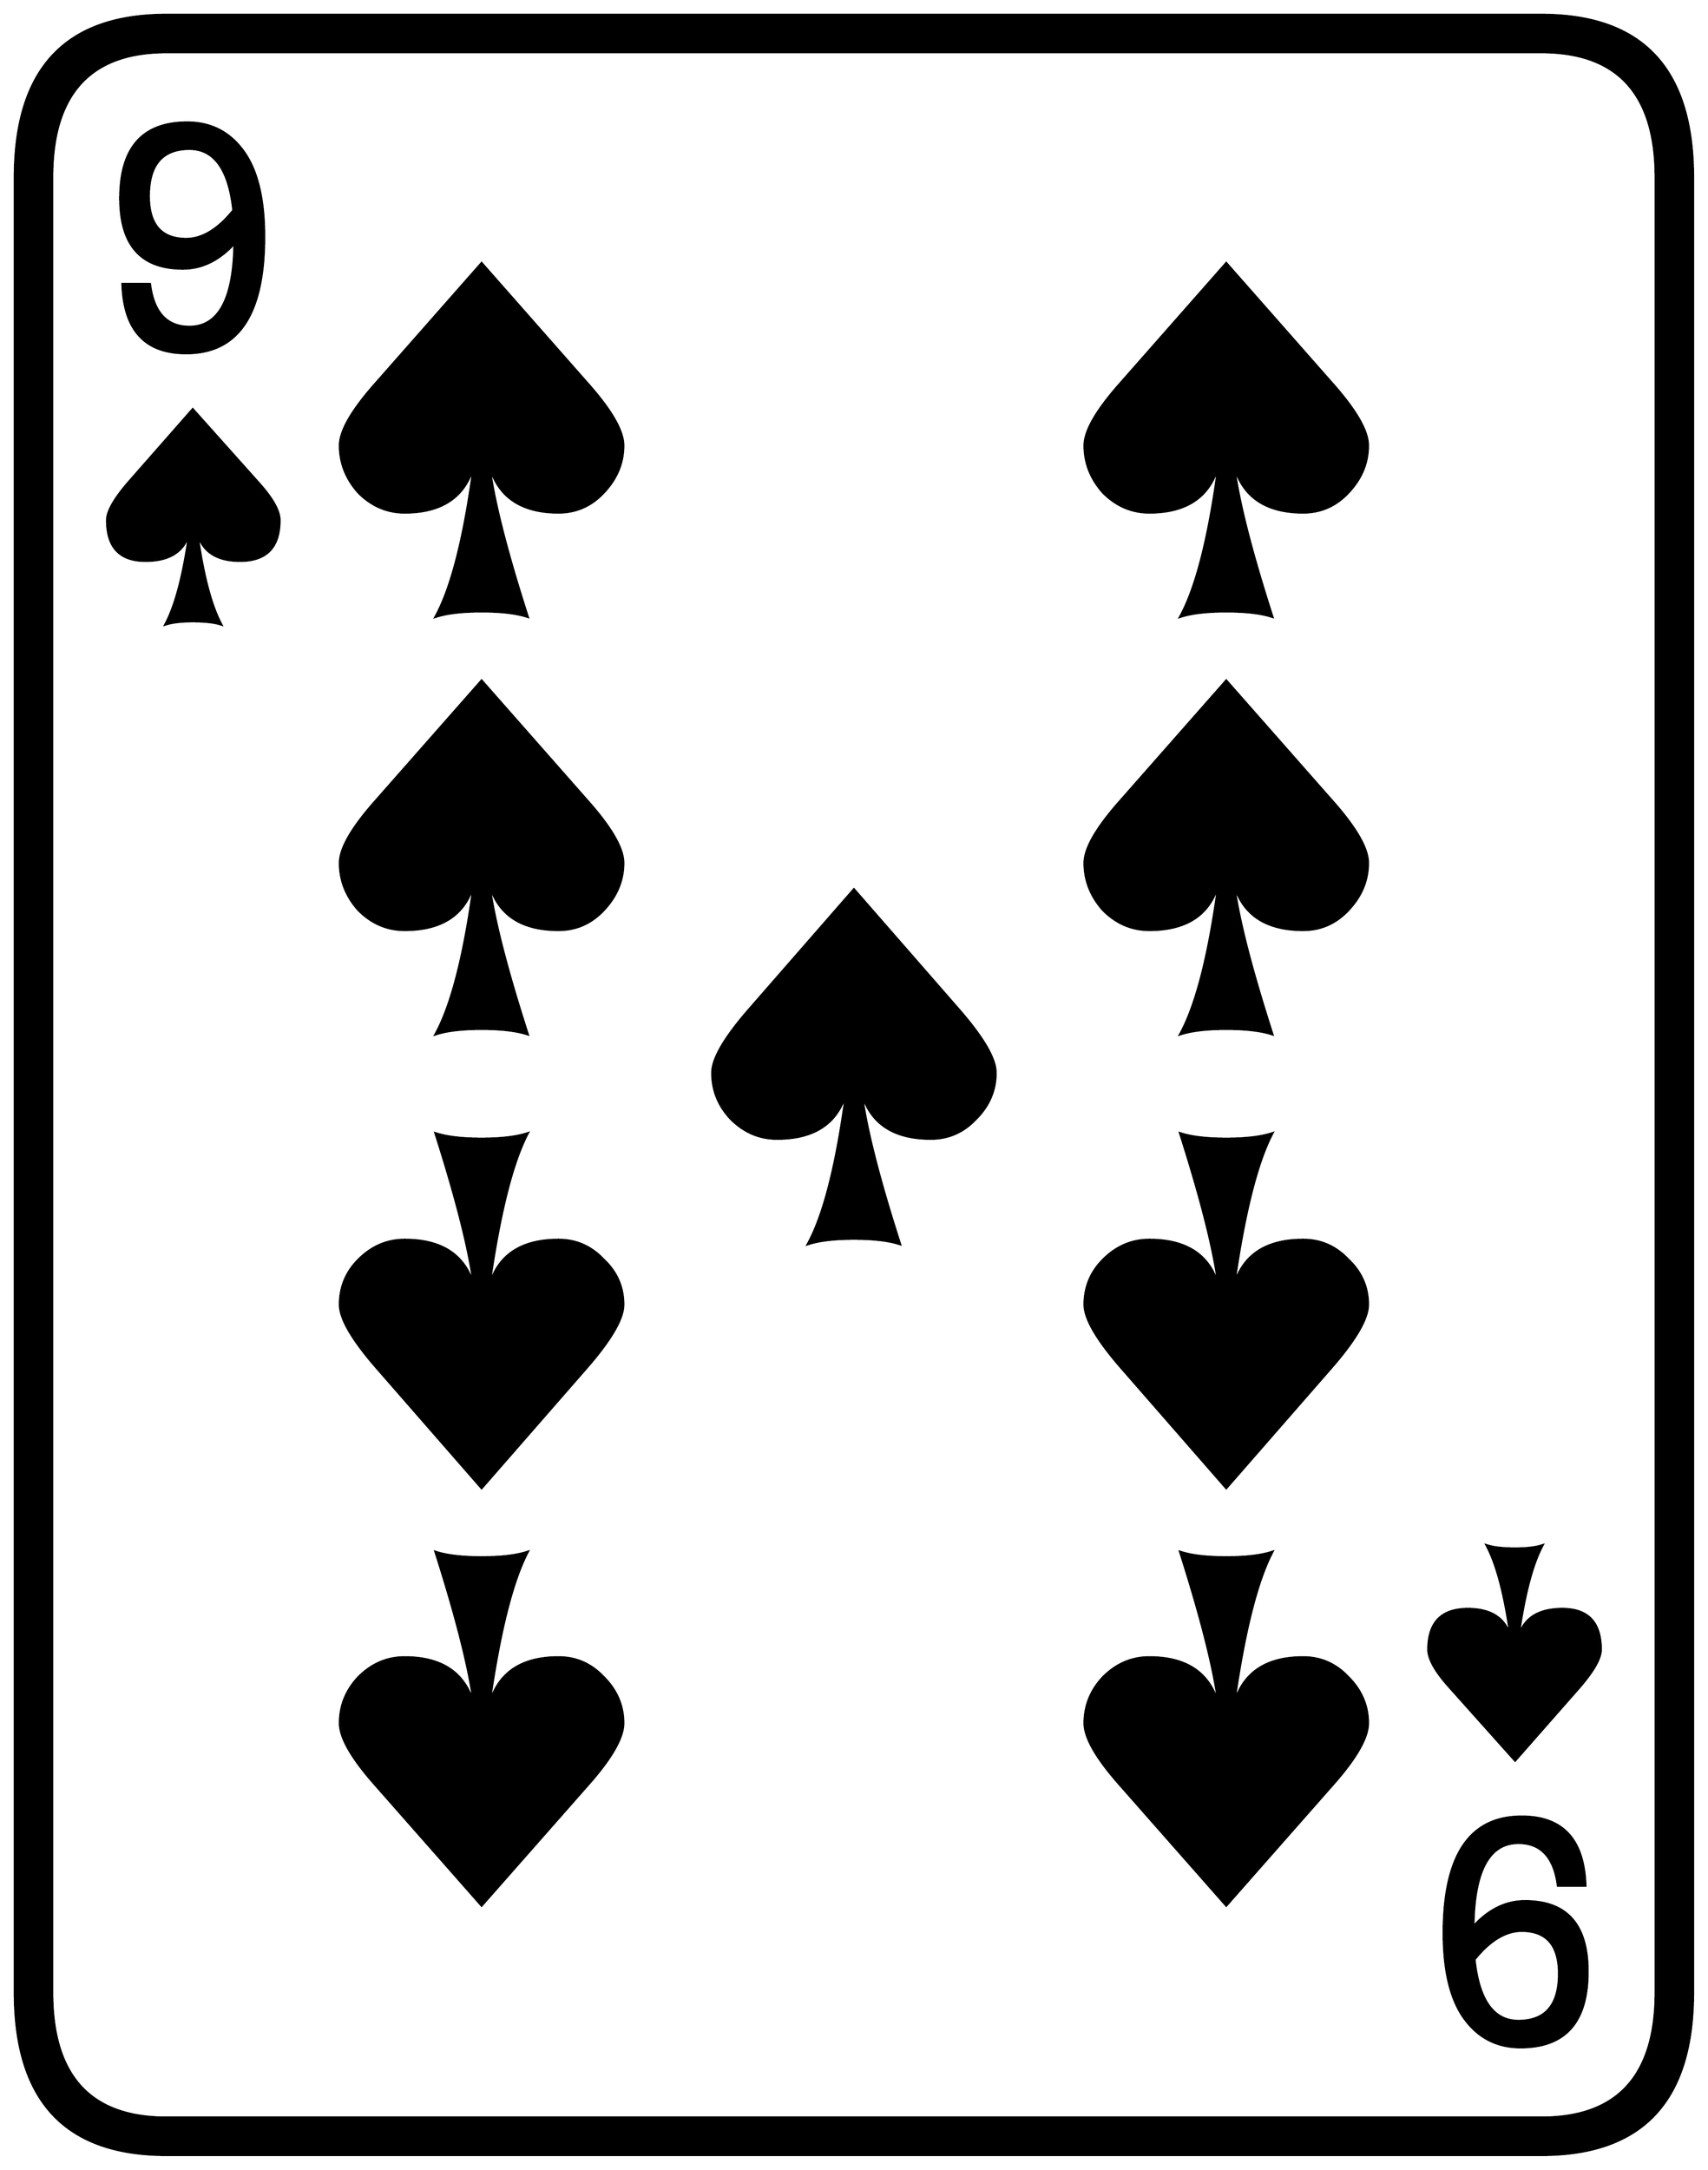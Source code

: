 


\begin{tikzpicture}[y=0.80pt, x=0.80pt, yscale=-1.0, xscale=1.0, inner sep=0pt, outer sep=0pt]
\begin{scope}[shift={(100.0,1706.0)},nonzero rule]
  \path[draw=.,fill=.,line width=1.600pt] (1578.0,244.0) .. controls
    (1578.0,342.667) and (1532.0,392.0) .. (1440.0,392.0) --
    (188.0,392.0) .. controls (96.0,392.0) and (50.0,342.667) ..
    (50.0,244.0) -- (50.0,-1408.0) .. controls (50.0,-1506.667)
    and (96.0,-1556.0) .. (188.0,-1556.0) -- (1440.0,-1556.0) ..
    controls (1532.0,-1556.0) and (1578.0,-1506.667) ..
    (1578.0,-1408.0) -- (1578.0,244.0) -- cycle(1544.0,244.0) --
    (1544.0,-1408.0) .. controls (1544.0,-1484.0) and
    (1509.333,-1522.0) .. (1440.0,-1522.0) -- (188.0,-1522.0) ..
    controls (118.667,-1522.0) and (84.0,-1484.0) ..
    (84.0,-1408.0) -- (84.0,244.0) .. controls (84.0,320.0) and
    (118.667,358.0) .. (188.0,358.0) -- (1440.0,358.0) .. controls
    (1509.333,358.0) and (1544.0,320.0) .. (1544.0,244.0) --
    cycle(1282.0,-1164.0) .. controls (1282.0,-1148.0) and
    (1276.0,-1133.667) .. (1264.0,-1121.0) .. controls
    (1252.667,-1109.0) and (1239.0,-1103.0) .. (1223.0,-1103.0) ..
    controls (1189.0,-1103.0) and (1168.0,-1117.333) ..
    (1160.0,-1146.0) .. controls (1164.0,-1114.0) and
    (1175.667,-1068.0) .. (1195.0,-1008.0) .. controls
    (1185.0,-1011.333) and (1171.0,-1013.0) .. (1153.0,-1013.0) ..
    controls (1135.0,-1013.0) and (1121.0,-1011.333) ..
    (1111.0,-1008.0) .. controls (1125.667,-1034.667) and
    (1137.333,-1080.667) .. (1146.0,-1146.0) .. controls
    (1138.0,-1117.333) and (1117.0,-1103.0) .. (1083.0,-1103.0) ..
    controls (1067.0,-1103.0) and (1053.0,-1109.0) ..
    (1041.0,-1121.0) .. controls (1029.667,-1133.667) and
    (1024.0,-1148.0) .. (1024.0,-1164.0) .. controls
    (1024.0,-1177.333) and (1035.0,-1196.333) .. (1057.0,-1221.0) --
    (1153.0,-1330.0) -- (1249.0,-1221.0) .. controls
    (1271.0,-1196.333) and (1282.0,-1177.333) .. (1282.0,-1164.0) --
    cycle(1282.0,-784.0) .. controls (1282.0,-768.0) and
    (1276.0,-753.667) .. (1264.0,-741.0) .. controls
    (1252.667,-729.0) and (1239.0,-723.0) .. (1223.0,-723.0) ..
    controls (1189.0,-723.0) and (1168.0,-737.0) ..
    (1160.0,-765.0) .. controls (1164.0,-733.667) and
    (1175.667,-688.0) .. (1195.0,-628.0) .. controls
    (1185.0,-631.333) and (1171.0,-633.0) .. (1153.0,-633.0) ..
    controls (1135.0,-633.0) and (1121.0,-631.333) ..
    (1111.0,-628.0) .. controls (1125.667,-654.667) and
    (1137.333,-700.333) .. (1146.0,-765.0) .. controls
    (1138.0,-737.0) and (1117.0,-723.0) .. (1083.0,-723.0) ..
    controls (1067.0,-723.0) and (1053.0,-729.0) ..
    (1041.0,-741.0) .. controls (1029.667,-753.667) and
    (1024.0,-768.0) .. (1024.0,-784.0) .. controls
    (1024.0,-797.333) and (1035.0,-816.333) .. (1057.0,-841.0) --
    (1153.0,-950.0) -- (1249.0,-841.0) .. controls
    (1271.0,-816.333) and (1282.0,-797.333) .. (1282.0,-784.0) --
    cycle(604.0,-1164.0) .. controls (604.0,-1148.0) and
    (598.0,-1133.667) .. (586.0,-1121.0) .. controls
    (574.667,-1109.0) and (561.0,-1103.0) .. (545.0,-1103.0) ..
    controls (511.0,-1103.0) and (490.0,-1117.333) ..
    (482.0,-1146.0) .. controls (486.0,-1114.0) and
    (497.667,-1068.0) .. (517.0,-1008.0) .. controls
    (507.0,-1011.333) and (493.0,-1013.0) .. (475.0,-1013.0) ..
    controls (457.0,-1013.0) and (443.0,-1011.333) ..
    (433.0,-1008.0) .. controls (447.667,-1034.667) and
    (459.333,-1080.667) .. (468.0,-1146.0) .. controls
    (460.0,-1117.333) and (439.0,-1103.0) .. (405.0,-1103.0) ..
    controls (389.0,-1103.0) and (375.0,-1109.0) ..
    (363.0,-1121.0) .. controls (351.667,-1133.667) and
    (346.0,-1148.0) .. (346.0,-1164.0) .. controls
    (346.0,-1177.333) and (357.0,-1196.333) .. (379.0,-1221.0) --
    (475.0,-1330.0) -- (571.0,-1221.0) .. controls
    (593.0,-1196.333) and (604.0,-1177.333) .. (604.0,-1164.0) --
    cycle(277.0,-1354.0) .. controls (277.0,-1283.333) and
    (253.333,-1248.0) .. (206.0,-1248.0) .. controls
    (168.667,-1248.0) and (149.333,-1269.0) .. (148.0,-1311.0) --
    (173.0,-1311.0) .. controls (176.333,-1285.0) and
    (188.333,-1272.0) .. (209.0,-1272.0) .. controls
    (235.667,-1272.0) and (249.333,-1297.333) .. (250.0,-1348.0) ..
    controls (236.0,-1332.667) and (220.333,-1325.0) ..
    (203.0,-1325.0) .. controls (165.0,-1325.0) and
    (146.0,-1346.333) .. (146.0,-1389.0) .. controls
    (146.0,-1435.0) and (166.333,-1458.0) .. (207.0,-1458.0) ..
    controls (228.333,-1458.0) and (245.333,-1449.333) ..
    (258.0,-1432.0) .. controls (270.667,-1414.667) and
    (277.0,-1388.667) .. (277.0,-1354.0) -- cycle(1282.0,-382.0)
    .. controls (1282.0,-369.333) and (1271.0,-350.333) ..
    (1249.0,-325.0) -- (1153.0,-215.0) -- (1057.0,-325.0) ..
    controls (1035.0,-350.333) and (1024.0,-369.333) ..
    (1024.0,-382.0) .. controls (1024.0,-398.0) and
    (1029.667,-411.667) .. (1041.0,-423.0) .. controls
    (1053.0,-435.0) and (1067.0,-441.0) .. (1083.0,-441.0) ..
    controls (1117.0,-441.0) and (1138.0,-427.0) ..
    (1146.0,-399.0) .. controls (1142.0,-431.0) and
    (1130.333,-477.333) .. (1111.0,-538.0) .. controls
    (1121.0,-534.667) and (1135.0,-533.0) .. (1153.0,-533.0) ..
    controls (1171.0,-533.0) and (1185.0,-534.667) ..
    (1195.0,-538.0) .. controls (1181.0,-511.333) and
    (1169.333,-465.0) .. (1160.0,-399.0) .. controls
    (1168.0,-427.0) and (1189.0,-441.0) .. (1223.0,-441.0) ..
    controls (1239.0,-441.0) and (1252.667,-435.0) ..
    (1264.0,-423.0) .. controls (1276.0,-411.667) and
    (1282.0,-398.0) .. (1282.0,-382.0) -- cycle(1494.0,-68.0) ..
    controls (1494.0,-60.0) and (1487.333,-48.333) .. (1474.0,-33.0)
    -- (1416.0,33.0) -- (1357.0,-33.0) .. controls
    (1343.667,-47.667) and (1337.0,-59.333) .. (1337.0,-68.0) ..
    controls (1337.0,-92.667) and (1349.0,-105.0) ..
    (1373.0,-105.0) .. controls (1394.333,-105.0) and
    (1407.333,-96.333) .. (1412.0,-79.0) .. controls (1406.667,-117.667)
    and (1399.333,-145.667) .. (1390.0,-163.0) .. controls
    (1396.0,-161.0) and (1404.667,-160.0) .. (1416.0,-160.0) ..
    controls (1426.667,-160.0) and (1435.0,-161.0) ..
    (1441.0,-163.0) .. controls (1431.667,-145.667) and
    (1424.333,-117.667) .. (1419.0,-79.0) .. controls (1423.667,-96.333)
    and (1437.0,-105.0) .. (1459.0,-105.0) .. controls
    (1482.333,-105.0) and (1494.0,-92.667) .. (1494.0,-68.0) --
    cycle(943.0,-593.0) .. controls (943.0,-577.0) and
    (937.0,-563.0) .. (925.0,-551.0) .. controls (913.667,-539.0)
    and (900.0,-533.0) .. (884.0,-533.0) .. controls
    (850.0,-533.0) and (829.0,-547.0) .. (821.0,-575.0) ..
    controls (825.0,-543.0) and (836.667,-497.0) .. (856.0,-437.0)
    .. controls (846.0,-440.333) and (832.0,-442.0) ..
    (814.0,-442.0) .. controls (796.0,-442.0) and (782.0,-440.333)
    .. (772.0,-437.0) .. controls (786.667,-463.667) and
    (798.333,-509.667) .. (807.0,-575.0) .. controls (799.0,-547.0)
    and (778.0,-533.0) .. (744.0,-533.0) .. controls
    (728.0,-533.0) and (714.0,-539.0) .. (702.0,-551.0) ..
    controls (690.667,-563.0) and (685.0,-577.0) .. (685.0,-593.0)
    .. controls (685.0,-605.667) and (696.0,-624.667) ..
    (718.0,-650.0) -- (814.0,-760.0) -- (910.0,-650.0) ..
    controls (932.0,-624.667) and (943.0,-605.667) .. (943.0,-593.0)
    -- cycle(291.0,-1096.0) .. controls (291.0,-1071.333) and
    (279.0,-1059.0) .. (255.0,-1059.0) .. controls
    (233.667,-1059.0) and (220.667,-1067.667) .. (216.0,-1085.0) ..
    controls (221.333,-1046.333) and (228.667,-1018.333) ..
    (238.0,-1001.0) .. controls (232.0,-1003.0) and
    (223.333,-1004.0) .. (212.0,-1004.0) .. controls
    (201.333,-1004.0) and (193.0,-1003.0) .. (187.0,-1001.0) ..
    controls (196.333,-1018.333) and (203.667,-1046.333) ..
    (209.0,-1085.0) .. controls (204.333,-1067.667) and
    (191.0,-1059.0) .. (169.0,-1059.0) .. controls
    (145.667,-1059.0) and (134.0,-1071.333) .. (134.0,-1096.0) ..
    controls (134.0,-1104.0) and (140.667,-1115.667) ..
    (154.0,-1131.0) -- (212.0,-1197.0) -- (271.0,-1131.0) ..
    controls (284.333,-1116.333) and (291.0,-1104.667) ..
    (291.0,-1096.0) -- cycle(604.0,-784.0) .. controls
    (604.0,-768.0) and (598.0,-753.667) .. (586.0,-741.0) ..
    controls (574.667,-729.0) and (561.0,-723.0) .. (545.0,-723.0)
    .. controls (511.0,-723.0) and (490.0,-737.0) ..
    (482.0,-765.0) .. controls (486.0,-733.667) and (497.667,-688.0)
    .. (517.0,-628.0) .. controls (507.0,-631.333) and
    (493.0,-633.0) .. (475.0,-633.0) .. controls (457.0,-633.0)
    and (443.0,-631.333) .. (433.0,-628.0) .. controls
    (447.667,-654.667) and (459.333,-700.333) .. (468.0,-765.0) ..
    controls (460.0,-737.0) and (439.0,-723.0) .. (405.0,-723.0)
    .. controls (389.0,-723.0) and (375.0,-729.0) ..
    (363.0,-741.0) .. controls (351.667,-753.667) and (346.0,-768.0)
    .. (346.0,-784.0) .. controls (346.0,-797.333) and
    (357.0,-816.333) .. (379.0,-841.0) -- (475.0,-950.0) --
    (571.0,-841.0) .. controls (593.0,-816.333) and (604.0,-797.333)
    .. (604.0,-784.0) -- cycle(1482.0,225.0) .. controls
    (1482.0,271.0) and (1461.667,294.0) .. (1421.0,294.0) ..
    controls (1399.667,294.0) and (1382.667,285.333) .. (1370.0,268.0)
    .. controls (1357.333,250.667) and (1351.0,224.667) ..
    (1351.0,190.0) .. controls (1351.0,119.333) and (1374.667,84.0)
    .. (1422.0,84.0) .. controls (1459.333,84.0) and
    (1478.667,105.0) .. (1480.0,147.0) -- (1455.0,147.0) ..
    controls (1451.667,121.0) and (1439.667,108.0) .. (1419.0,108.0)
    .. controls (1392.333,108.0) and (1378.667,133.333) ..
    (1378.0,184.0) .. controls (1392.0,168.667) and (1407.667,161.0)
    .. (1425.0,161.0) .. controls (1463.0,161.0) and
    (1482.0,182.333) .. (1482.0,225.0) -- cycle(1282.0,-1.0) ..
    controls (1282.0,12.333) and (1271.0,31.333) .. (1249.0,56.0) --
    (1153.0,165.0) -- (1057.0,56.0) .. controls (1035.0,31.333)
    and (1024.0,12.333) .. (1024.0,-1.0) .. controls
    (1024.0,-17.0) and (1029.667,-31.0) .. (1041.0,-43.0) ..
    controls (1053.0,-55.0) and (1067.0,-61.0) .. (1083.0,-61.0)
    .. controls (1117.0,-61.0) and (1138.0,-46.667) ..
    (1146.0,-18.0) .. controls (1142.0,-50.0) and (1130.333,-96.333)
    .. (1111.0,-157.0) .. controls (1121.0,-153.667) and
    (1135.0,-152.0) .. (1153.0,-152.0) .. controls
    (1171.0,-152.0) and (1185.0,-153.667) .. (1195.0,-157.0) ..
    controls (1181.0,-130.333) and (1169.333,-84.0) ..
    (1160.0,-18.0) .. controls (1168.0,-46.667) and (1189.0,-61.0)
    .. (1223.0,-61.0) .. controls (1239.0,-61.0) and
    (1252.667,-55.0) .. (1264.0,-43.0) .. controls (1276.0,-31.0)
    and (1282.0,-17.0) .. (1282.0,-1.0) -- cycle(604.0,-382.0)
    .. controls (604.0,-369.333) and (593.0,-350.333) ..
    (571.0,-325.0) -- (475.0,-215.0) -- (379.0,-325.0) ..
    controls (357.0,-350.333) and (346.0,-369.333) .. (346.0,-382.0)
    .. controls (346.0,-398.0) and (351.667,-411.667) ..
    (363.0,-423.0) .. controls (375.0,-435.0) and (389.0,-441.0)
    .. (405.0,-441.0) .. controls (439.0,-441.0) and
    (460.0,-427.0) .. (468.0,-399.0) .. controls (464.0,-431.0)
    and (452.333,-477.333) .. (433.0,-538.0) .. controls
    (443.0,-534.667) and (457.0,-533.0) .. (475.0,-533.0) ..
    controls (493.0,-533.0) and (507.0,-534.667) .. (517.0,-538.0)
    .. controls (503.0,-511.333) and (491.333,-465.0) ..
    (482.0,-399.0) .. controls (490.0,-427.0) and (511.0,-441.0)
    .. (545.0,-441.0) .. controls (561.0,-441.0) and
    (574.667,-435.0) .. (586.0,-423.0) .. controls (598.0,-411.667)
    and (604.0,-398.0) .. (604.0,-382.0) -- cycle(604.0,-1.0) ..
    controls (604.0,12.333) and (593.0,31.333) .. (571.0,56.0) --
    (475.0,165.0) -- (379.0,56.0) .. controls (357.0,31.333) and
    (346.0,12.333) .. (346.0,-1.0) .. controls (346.0,-17.0) and
    (351.667,-31.0) .. (363.0,-43.0) .. controls (375.0,-55.0) and
    (389.0,-61.0) .. (405.0,-61.0) .. controls (439.0,-61.0) and
    (460.0,-46.667) .. (468.0,-18.0) .. controls (464.0,-50.0) and
    (452.333,-96.333) .. (433.0,-157.0) .. controls (443.0,-153.667)
    and (457.0,-152.0) .. (475.0,-152.0) .. controls
    (493.0,-152.0) and (507.0,-153.667) .. (517.0,-157.0) ..
    controls (503.0,-130.333) and (491.333,-84.0) .. (482.0,-18.0)
    .. controls (490.0,-46.667) and (511.0,-61.0) .. (545.0,-61.0)
    .. controls (561.0,-61.0) and (574.667,-55.0) .. (586.0,-43.0)
    .. controls (598.0,-31.0) and (604.0,-17.0) .. (604.0,-1.0)
    -- cycle(249.0,-1378.0) .. controls (245.0,-1415.333) and
    (231.667,-1434.0) .. (209.0,-1434.0) .. controls
    (184.333,-1434.0) and (172.0,-1419.667) .. (172.0,-1391.0) ..
    controls (172.0,-1365.0) and (183.333,-1352.0) ..
    (206.0,-1352.0) .. controls (220.667,-1352.0) and
    (235.0,-1360.667) .. (249.0,-1378.0) -- cycle(1456.0,227.0) ..
    controls (1456.0,201.0) and (1444.667,188.0) .. (1422.0,188.0)
    .. controls (1407.333,188.0) and (1393.0,196.667) ..
    (1379.0,214.0) .. controls (1383.0,251.333) and (1396.333,270.0)
    .. (1419.0,270.0) .. controls (1443.667,270.0) and
    (1456.0,255.667) .. (1456.0,227.0) -- cycle;
\end{scope}

\end{tikzpicture}

